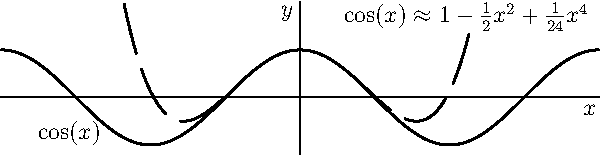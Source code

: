 	size(300);  
    import graph;
    
    real f(real x)
    {
        return cos(x);
    }
    real g(real x)
    {
        return 1-0.5x^2+1/24*x^4;
    }
           
    xlimits(-6.3, 6.3);
	ylimits(-1.2, 2);
	
    draw(graph(f,-6.28,6.28,n=400),linewidth(1bp));
    draw(graph(g,-3.7,3.55,n=400), linewidth(1bp)+longdashed);
    
    label("$\cos(x)$", (-4.85,-0.75));
    label("$\cos(x)\approx 1-\frac{1}{2}x^2+\frac{1}{24}x^4$", (3.5,1.7));
    
	xaxis("$x$", -6.3, 6.3);
    yaxis("$y$", -1.2, 2);